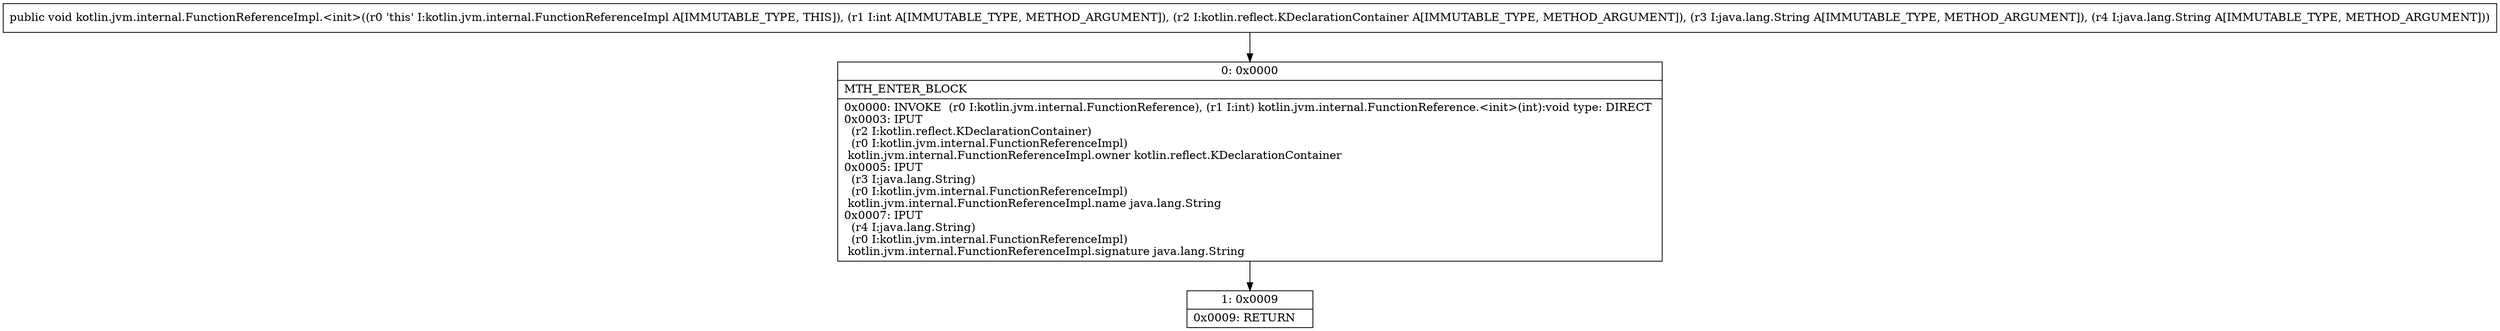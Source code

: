 digraph "CFG forkotlin.jvm.internal.FunctionReferenceImpl.\<init\>(ILkotlin\/reflect\/KDeclarationContainer;Ljava\/lang\/String;Ljava\/lang\/String;)V" {
Node_0 [shape=record,label="{0\:\ 0x0000|MTH_ENTER_BLOCK\l|0x0000: INVOKE  (r0 I:kotlin.jvm.internal.FunctionReference), (r1 I:int) kotlin.jvm.internal.FunctionReference.\<init\>(int):void type: DIRECT \l0x0003: IPUT  \l  (r2 I:kotlin.reflect.KDeclarationContainer)\l  (r0 I:kotlin.jvm.internal.FunctionReferenceImpl)\l kotlin.jvm.internal.FunctionReferenceImpl.owner kotlin.reflect.KDeclarationContainer \l0x0005: IPUT  \l  (r3 I:java.lang.String)\l  (r0 I:kotlin.jvm.internal.FunctionReferenceImpl)\l kotlin.jvm.internal.FunctionReferenceImpl.name java.lang.String \l0x0007: IPUT  \l  (r4 I:java.lang.String)\l  (r0 I:kotlin.jvm.internal.FunctionReferenceImpl)\l kotlin.jvm.internal.FunctionReferenceImpl.signature java.lang.String \l}"];
Node_1 [shape=record,label="{1\:\ 0x0009|0x0009: RETURN   \l}"];
MethodNode[shape=record,label="{public void kotlin.jvm.internal.FunctionReferenceImpl.\<init\>((r0 'this' I:kotlin.jvm.internal.FunctionReferenceImpl A[IMMUTABLE_TYPE, THIS]), (r1 I:int A[IMMUTABLE_TYPE, METHOD_ARGUMENT]), (r2 I:kotlin.reflect.KDeclarationContainer A[IMMUTABLE_TYPE, METHOD_ARGUMENT]), (r3 I:java.lang.String A[IMMUTABLE_TYPE, METHOD_ARGUMENT]), (r4 I:java.lang.String A[IMMUTABLE_TYPE, METHOD_ARGUMENT])) }"];
MethodNode -> Node_0;
Node_0 -> Node_1;
}


